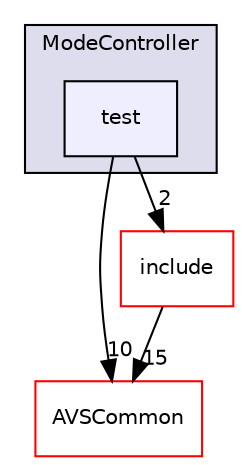 digraph "/workplace/avs-device-sdk/CapabilityAgents/ModeController/test" {
  compound=true
  node [ fontsize="10", fontname="Helvetica"];
  edge [ labelfontsize="10", labelfontname="Helvetica"];
  subgraph clusterdir_3df52af57ec6c87b0a170886eb8aac70 {
    graph [ bgcolor="#ddddee", pencolor="black", label="ModeController" fontname="Helvetica", fontsize="10", URL="dir_3df52af57ec6c87b0a170886eb8aac70.html"]
  dir_2152ebfdab20cab4b9f22ee050e298af [shape=box, label="test", style="filled", fillcolor="#eeeeff", pencolor="black", URL="dir_2152ebfdab20cab4b9f22ee050e298af.html"];
  }
  dir_13e65effb2bde530b17b3d5eefcd0266 [shape=box label="AVSCommon" fillcolor="white" style="filled" color="red" URL="dir_13e65effb2bde530b17b3d5eefcd0266.html"];
  dir_57ba08721babe26a5d9ee6c8c820b2cd [shape=box label="include" fillcolor="white" style="filled" color="red" URL="dir_57ba08721babe26a5d9ee6c8c820b2cd.html"];
  dir_57ba08721babe26a5d9ee6c8c820b2cd->dir_13e65effb2bde530b17b3d5eefcd0266 [headlabel="15", labeldistance=1.5 headhref="dir_000385_000017.html"];
  dir_2152ebfdab20cab4b9f22ee050e298af->dir_13e65effb2bde530b17b3d5eefcd0266 [headlabel="10", labeldistance=1.5 headhref="dir_000388_000017.html"];
  dir_2152ebfdab20cab4b9f22ee050e298af->dir_57ba08721babe26a5d9ee6c8c820b2cd [headlabel="2", labeldistance=1.5 headhref="dir_000388_000385.html"];
}

